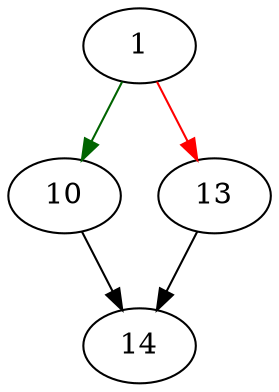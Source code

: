 strict digraph "row_numberValueFunc" {
	// Node definitions.
	1 [entry=true];
	10;
	13;
	14;

	// Edge definitions.
	1 -> 10 [
		color=darkgreen
		cond=true
	];
	1 -> 13 [
		color=red
		cond=false
	];
	10 -> 14;
	13 -> 14;
}